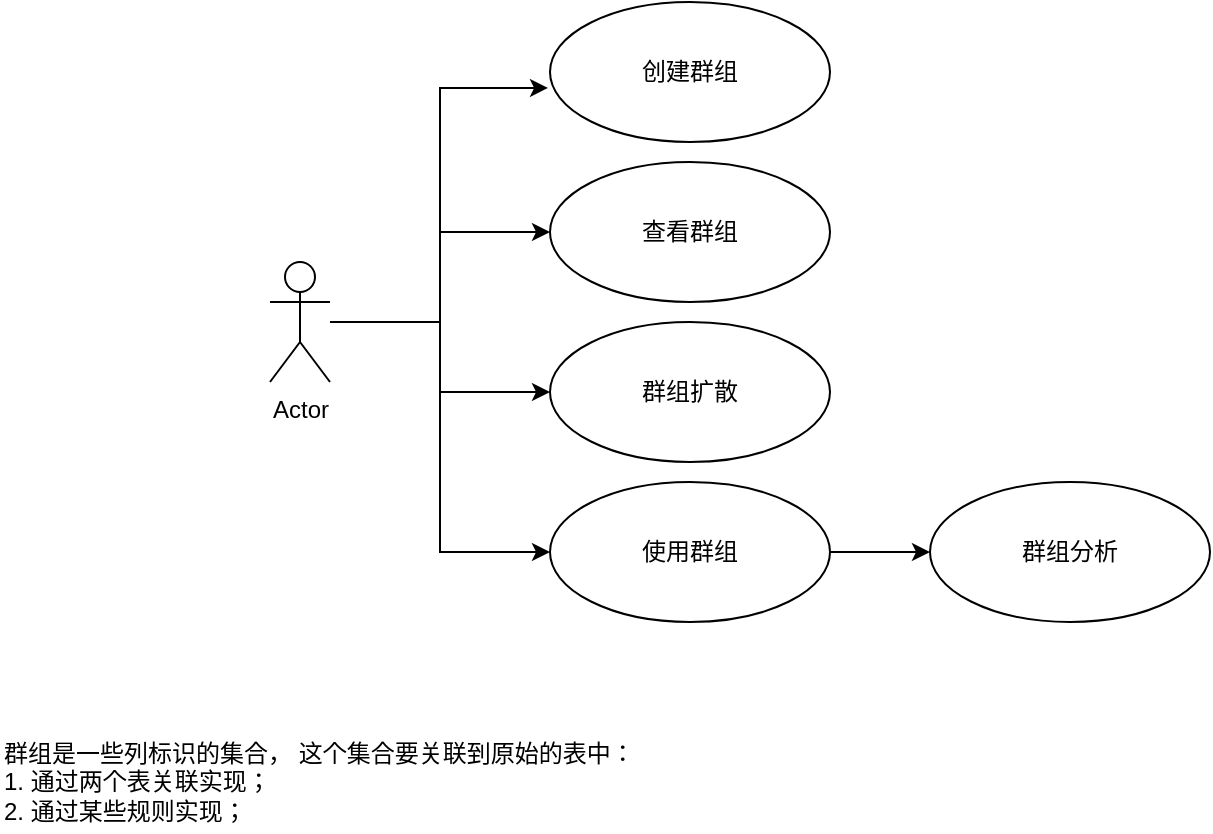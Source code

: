 <mxfile version="17.2.5" type="github">
  <diagram id="C5RBs43oDa-KdzZeNtuy" name="Page-1">
    <mxGraphModel dx="1697" dy="909" grid="1" gridSize="10" guides="1" tooltips="1" connect="1" arrows="1" fold="1" page="1" pageScale="1" pageWidth="827" pageHeight="1169" math="0" shadow="0">
      <root>
        <mxCell id="WIyWlLk6GJQsqaUBKTNV-0" />
        <mxCell id="WIyWlLk6GJQsqaUBKTNV-1" parent="WIyWlLk6GJQsqaUBKTNV-0" />
        <mxCell id="D-e-R-aruEi9n4A513Or-5" style="edgeStyle=orthogonalEdgeStyle;rounded=0;orthogonalLoop=1;jettySize=auto;html=1;entryX=-0.007;entryY=0.614;entryDx=0;entryDy=0;entryPerimeter=0;" edge="1" parent="WIyWlLk6GJQsqaUBKTNV-1" source="D-e-R-aruEi9n4A513Or-0" target="D-e-R-aruEi9n4A513Or-1">
          <mxGeometry relative="1" as="geometry" />
        </mxCell>
        <mxCell id="D-e-R-aruEi9n4A513Or-6" style="edgeStyle=orthogonalEdgeStyle;rounded=0;orthogonalLoop=1;jettySize=auto;html=1;" edge="1" parent="WIyWlLk6GJQsqaUBKTNV-1" source="D-e-R-aruEi9n4A513Or-0" target="D-e-R-aruEi9n4A513Or-2">
          <mxGeometry relative="1" as="geometry" />
        </mxCell>
        <mxCell id="D-e-R-aruEi9n4A513Or-7" style="edgeStyle=orthogonalEdgeStyle;rounded=0;orthogonalLoop=1;jettySize=auto;html=1;" edge="1" parent="WIyWlLk6GJQsqaUBKTNV-1" source="D-e-R-aruEi9n4A513Or-0" target="D-e-R-aruEi9n4A513Or-3">
          <mxGeometry relative="1" as="geometry" />
        </mxCell>
        <mxCell id="D-e-R-aruEi9n4A513Or-8" style="edgeStyle=orthogonalEdgeStyle;rounded=0;orthogonalLoop=1;jettySize=auto;html=1;entryX=0;entryY=0.5;entryDx=0;entryDy=0;" edge="1" parent="WIyWlLk6GJQsqaUBKTNV-1" source="D-e-R-aruEi9n4A513Or-0" target="D-e-R-aruEi9n4A513Or-4">
          <mxGeometry relative="1" as="geometry" />
        </mxCell>
        <mxCell id="D-e-R-aruEi9n4A513Or-0" value="Actor" style="shape=umlActor;verticalLabelPosition=bottom;verticalAlign=top;html=1;" vertex="1" parent="WIyWlLk6GJQsqaUBKTNV-1">
          <mxGeometry x="180" y="240" width="30" height="60" as="geometry" />
        </mxCell>
        <mxCell id="D-e-R-aruEi9n4A513Or-1" value="创建群组" style="ellipse;whiteSpace=wrap;html=1;" vertex="1" parent="WIyWlLk6GJQsqaUBKTNV-1">
          <mxGeometry x="320" y="110" width="140" height="70" as="geometry" />
        </mxCell>
        <mxCell id="D-e-R-aruEi9n4A513Or-2" value="查看群组" style="ellipse;whiteSpace=wrap;html=1;" vertex="1" parent="WIyWlLk6GJQsqaUBKTNV-1">
          <mxGeometry x="320" y="190" width="140" height="70" as="geometry" />
        </mxCell>
        <mxCell id="D-e-R-aruEi9n4A513Or-3" value="群组扩散" style="ellipse;whiteSpace=wrap;html=1;" vertex="1" parent="WIyWlLk6GJQsqaUBKTNV-1">
          <mxGeometry x="320" y="270" width="140" height="70" as="geometry" />
        </mxCell>
        <mxCell id="D-e-R-aruEi9n4A513Or-10" style="edgeStyle=orthogonalEdgeStyle;rounded=0;orthogonalLoop=1;jettySize=auto;html=1;" edge="1" parent="WIyWlLk6GJQsqaUBKTNV-1" source="D-e-R-aruEi9n4A513Or-4" target="D-e-R-aruEi9n4A513Or-9">
          <mxGeometry relative="1" as="geometry" />
        </mxCell>
        <mxCell id="D-e-R-aruEi9n4A513Or-4" value="使用群组" style="ellipse;whiteSpace=wrap;html=1;" vertex="1" parent="WIyWlLk6GJQsqaUBKTNV-1">
          <mxGeometry x="320" y="350" width="140" height="70" as="geometry" />
        </mxCell>
        <mxCell id="D-e-R-aruEi9n4A513Or-9" value="群组分析" style="ellipse;whiteSpace=wrap;html=1;" vertex="1" parent="WIyWlLk6GJQsqaUBKTNV-1">
          <mxGeometry x="510" y="350" width="140" height="70" as="geometry" />
        </mxCell>
        <mxCell id="D-e-R-aruEi9n4A513Or-12" value="群组是一些列标识的集合， 这个集合要关联到原始的表中：&lt;br&gt;1. 通过两个表关联实现；&lt;br&gt;&lt;div&gt;&lt;span&gt;2. 通过某些规则实现；&lt;/span&gt;&lt;/div&gt;" style="text;html=1;align=left;verticalAlign=middle;resizable=0;points=[];autosize=1;strokeColor=none;fillColor=none;" vertex="1" parent="WIyWlLk6GJQsqaUBKTNV-1">
          <mxGeometry x="45" y="475" width="330" height="50" as="geometry" />
        </mxCell>
      </root>
    </mxGraphModel>
  </diagram>
</mxfile>
